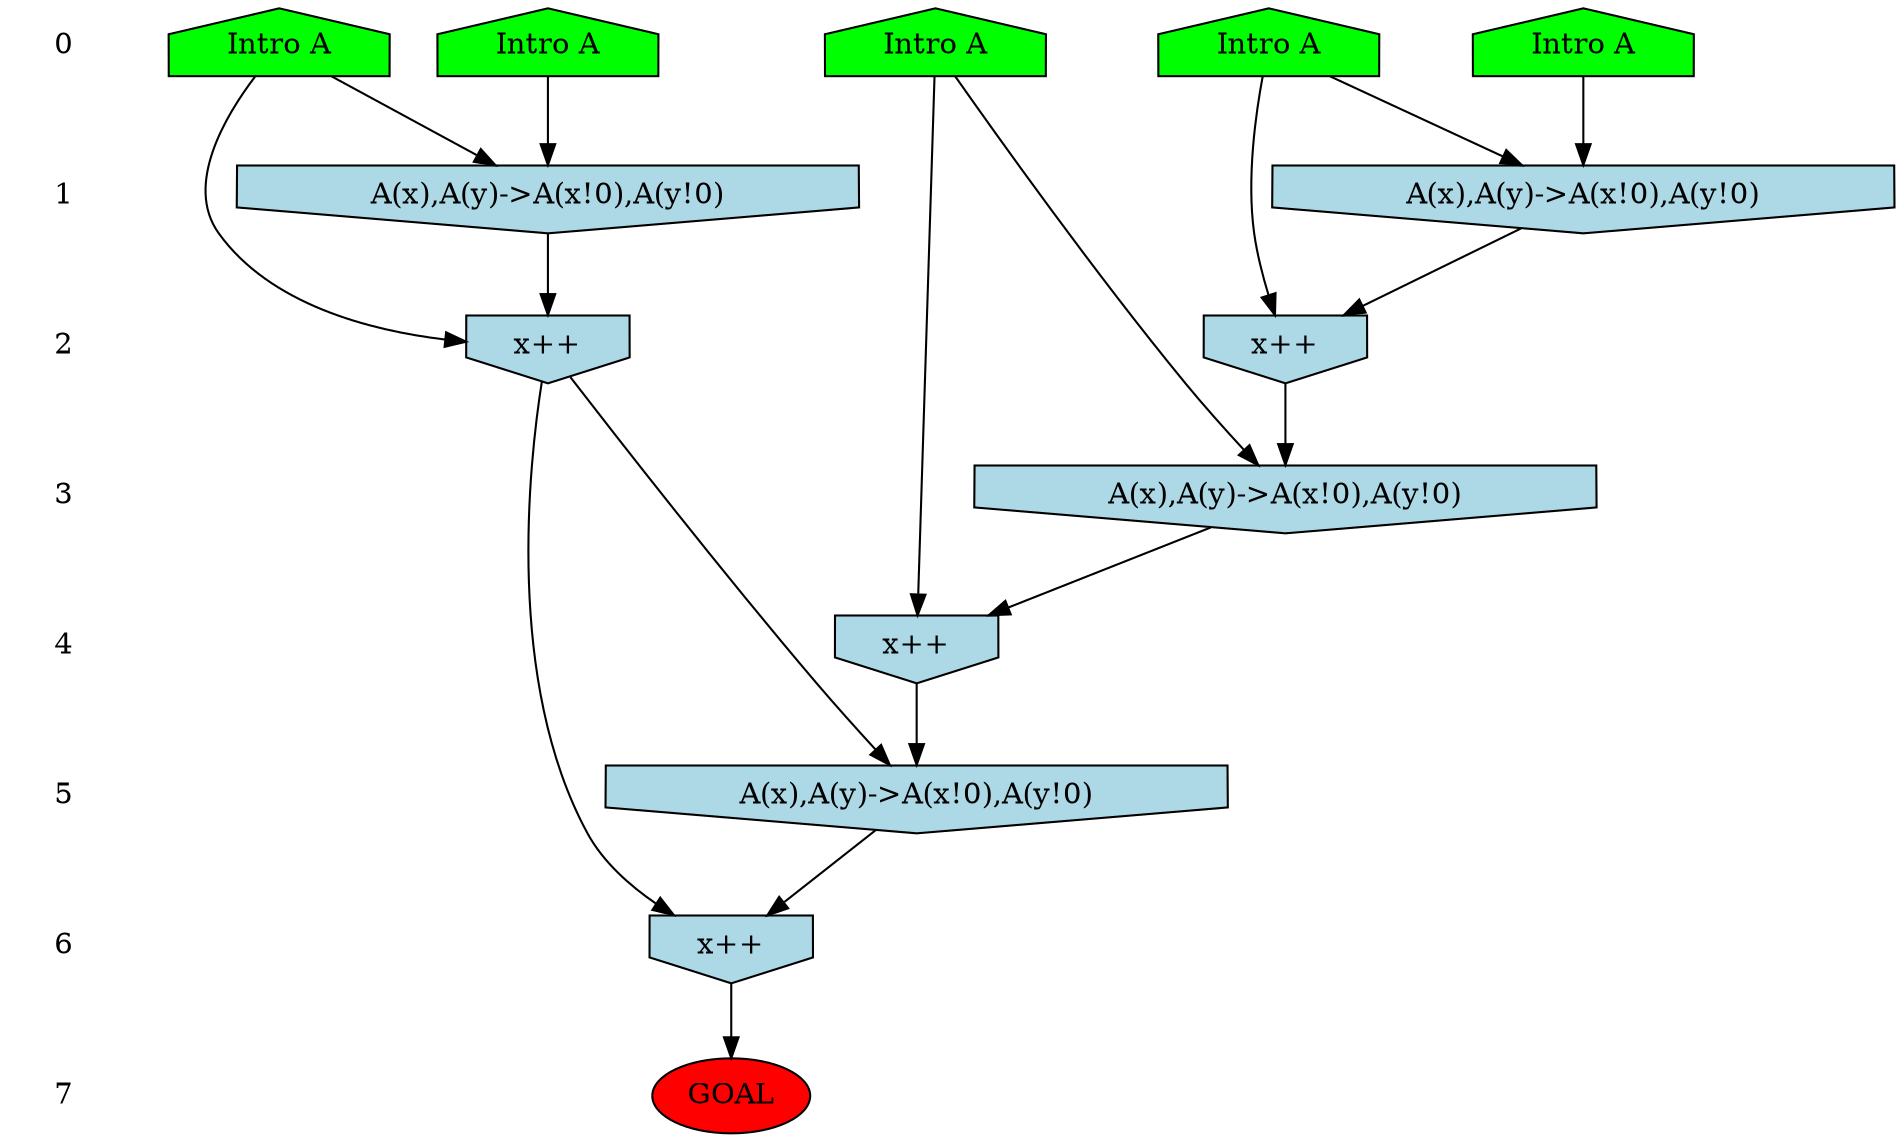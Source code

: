 /* Compression of 2 causal flows obtained in average at 1.911816E+00 t.u */
/* Compressed causal flows were: [483;573] */
digraph G{
 ranksep=.5 ; 
{ rank = same ; "0" [shape=plaintext] ; node_1 [label ="Intro A", shape=house, style=filled, fillcolor=green] ;
node_2 [label ="Intro A", shape=house, style=filled, fillcolor=green] ;
node_3 [label ="Intro A", shape=house, style=filled, fillcolor=green] ;
node_4 [label ="Intro A", shape=house, style=filled, fillcolor=green] ;
node_5 [label ="Intro A", shape=house, style=filled, fillcolor=green] ;
}
{ rank = same ; "1" [shape=plaintext] ; node_6 [label="A(x),A(y)->A(x!0),A(y!0)", shape=invhouse, style=filled, fillcolor = lightblue] ;
node_8 [label="A(x),A(y)->A(x!0),A(y!0)", shape=invhouse, style=filled, fillcolor = lightblue] ;
}
{ rank = same ; "2" [shape=plaintext] ; node_7 [label="x++", shape=invhouse, style=filled, fillcolor = lightblue] ;
node_10 [label="x++", shape=invhouse, style=filled, fillcolor = lightblue] ;
}
{ rank = same ; "3" [shape=plaintext] ; node_9 [label="A(x),A(y)->A(x!0),A(y!0)", shape=invhouse, style=filled, fillcolor = lightblue] ;
}
{ rank = same ; "4" [shape=plaintext] ; node_11 [label="x++", shape=invhouse, style=filled, fillcolor = lightblue] ;
}
{ rank = same ; "5" [shape=plaintext] ; node_12 [label="A(x),A(y)->A(x!0),A(y!0)", shape=invhouse, style=filled, fillcolor = lightblue] ;
}
{ rank = same ; "6" [shape=plaintext] ; node_13 [label="x++", shape=invhouse, style=filled, fillcolor = lightblue] ;
}
{ rank = same ; "7" [shape=plaintext] ; node_14 [label ="GOAL", style=filled, fillcolor=red] ;
}
"0" -> "1" [style="invis"]; 
"1" -> "2" [style="invis"]; 
"2" -> "3" [style="invis"]; 
"3" -> "4" [style="invis"]; 
"4" -> "5" [style="invis"]; 
"5" -> "6" [style="invis"]; 
"6" -> "7" [style="invis"]; 
node_4 -> node_6
node_5 -> node_6
node_5 -> node_7
node_6 -> node_7
node_1 -> node_8
node_3 -> node_8
node_2 -> node_9
node_7 -> node_9
node_1 -> node_10
node_8 -> node_10
node_2 -> node_11
node_9 -> node_11
node_10 -> node_12
node_11 -> node_12
node_10 -> node_13
node_12 -> node_13
node_13 -> node_14
}
/*
 Dot generation time: 0.000445
*/